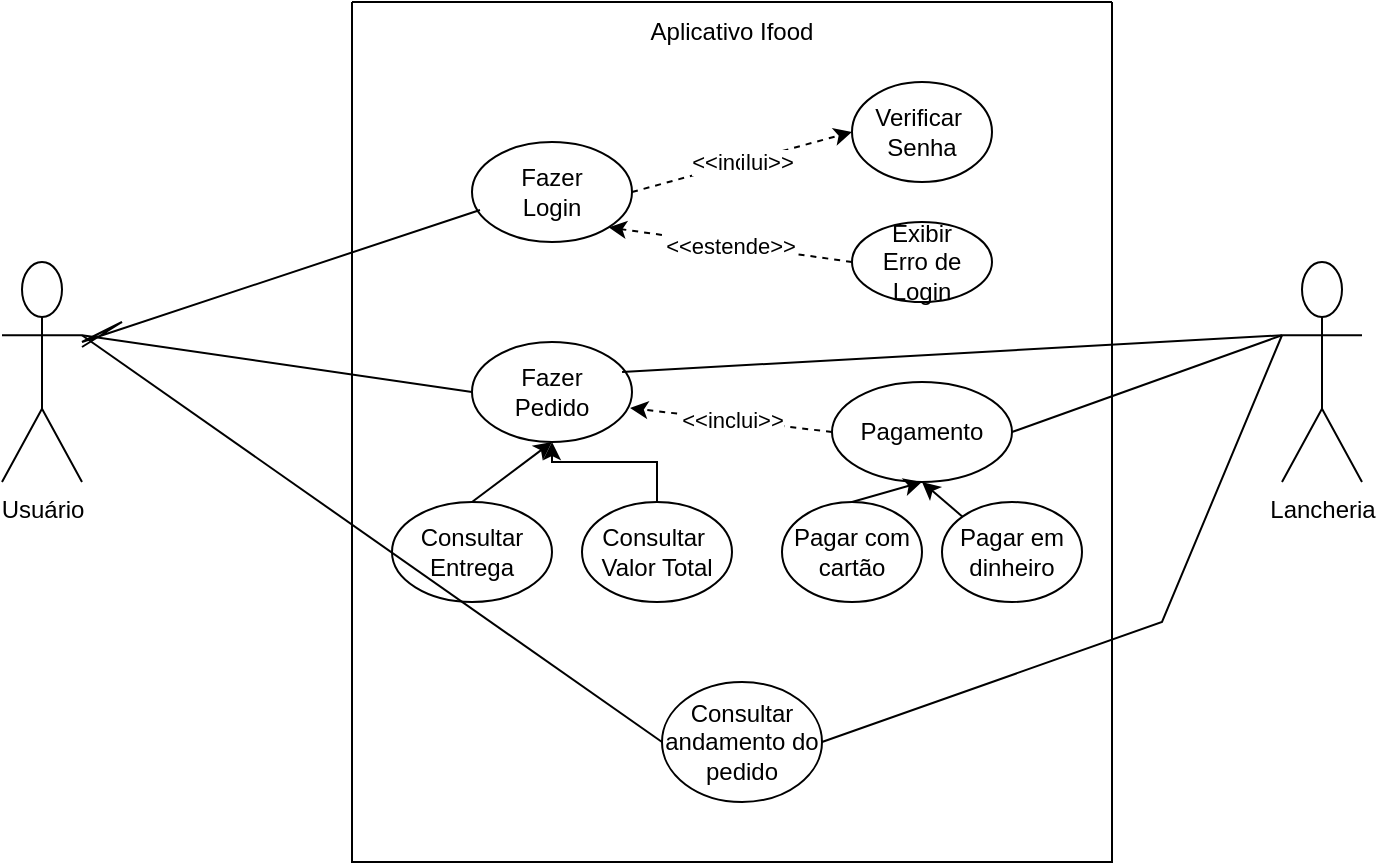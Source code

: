 <mxfile version="17.5.1" type="github">
  <diagram id="yWTKAKAvEaxL5TAW06oX" name="Page-1">
    <mxGraphModel dx="862" dy="482" grid="1" gridSize="10" guides="1" tooltips="1" connect="1" arrows="1" fold="1" page="1" pageScale="1" pageWidth="850" pageHeight="1100" math="0" shadow="0">
      <root>
        <mxCell id="0" />
        <mxCell id="1" parent="0" />
        <mxCell id="qwXO7kdG3Nv8Nacqzg9t-1" value="" style="swimlane;startSize=0;" vertex="1" parent="1">
          <mxGeometry x="235" y="40" width="380" height="430" as="geometry" />
        </mxCell>
        <mxCell id="qwXO7kdG3Nv8Nacqzg9t-4" value="Fazer&lt;br&gt;Login" style="ellipse;whiteSpace=wrap;html=1;" vertex="1" parent="qwXO7kdG3Nv8Nacqzg9t-1">
          <mxGeometry x="60" y="70" width="80" height="50" as="geometry" />
        </mxCell>
        <mxCell id="qwXO7kdG3Nv8Nacqzg9t-6" value="Verificar&amp;nbsp;&lt;br&gt;Senha" style="ellipse;whiteSpace=wrap;html=1;" vertex="1" parent="qwXO7kdG3Nv8Nacqzg9t-1">
          <mxGeometry x="250" y="40" width="70" height="50" as="geometry" />
        </mxCell>
        <mxCell id="qwXO7kdG3Nv8Nacqzg9t-7" value="Exibir&lt;br&gt;Erro de Login" style="ellipse;whiteSpace=wrap;html=1;" vertex="1" parent="qwXO7kdG3Nv8Nacqzg9t-1">
          <mxGeometry x="250" y="110" width="70" height="40" as="geometry" />
        </mxCell>
        <mxCell id="qwXO7kdG3Nv8Nacqzg9t-8" value="Aplicativo Ifood" style="text;html=1;strokeColor=none;fillColor=none;align=center;verticalAlign=middle;whiteSpace=wrap;rounded=0;" vertex="1" parent="qwXO7kdG3Nv8Nacqzg9t-1">
          <mxGeometry x="145" width="90" height="30" as="geometry" />
        </mxCell>
        <mxCell id="qwXO7kdG3Nv8Nacqzg9t-9" value="Fazer&lt;br&gt;Pedido" style="ellipse;whiteSpace=wrap;html=1;" vertex="1" parent="qwXO7kdG3Nv8Nacqzg9t-1">
          <mxGeometry x="60" y="170" width="80" height="50" as="geometry" />
        </mxCell>
        <mxCell id="qwXO7kdG3Nv8Nacqzg9t-10" value="Consultar&lt;br&gt;Entrega" style="ellipse;whiteSpace=wrap;html=1;" vertex="1" parent="qwXO7kdG3Nv8Nacqzg9t-1">
          <mxGeometry x="20" y="250" width="80" height="50" as="geometry" />
        </mxCell>
        <mxCell id="qwXO7kdG3Nv8Nacqzg9t-33" value="" style="edgeStyle=orthogonalEdgeStyle;rounded=0;orthogonalLoop=1;jettySize=auto;html=1;startArrow=none;startFill=0;" edge="1" parent="qwXO7kdG3Nv8Nacqzg9t-1" source="qwXO7kdG3Nv8Nacqzg9t-11" target="qwXO7kdG3Nv8Nacqzg9t-9">
          <mxGeometry relative="1" as="geometry" />
        </mxCell>
        <mxCell id="qwXO7kdG3Nv8Nacqzg9t-11" value="Consultar&amp;nbsp;&lt;br&gt;Valor Total" style="ellipse;whiteSpace=wrap;html=1;" vertex="1" parent="qwXO7kdG3Nv8Nacqzg9t-1">
          <mxGeometry x="115" y="250" width="75" height="50" as="geometry" />
        </mxCell>
        <mxCell id="qwXO7kdG3Nv8Nacqzg9t-12" value="Pagamento" style="ellipse;whiteSpace=wrap;html=1;" vertex="1" parent="qwXO7kdG3Nv8Nacqzg9t-1">
          <mxGeometry x="240" y="190" width="90" height="50" as="geometry" />
        </mxCell>
        <mxCell id="qwXO7kdG3Nv8Nacqzg9t-13" value="Pagar com&lt;br&gt;cartão" style="ellipse;whiteSpace=wrap;html=1;" vertex="1" parent="qwXO7kdG3Nv8Nacqzg9t-1">
          <mxGeometry x="215" y="250" width="70" height="50" as="geometry" />
        </mxCell>
        <mxCell id="qwXO7kdG3Nv8Nacqzg9t-14" value="Pagar em&lt;br&gt;dinheiro" style="ellipse;whiteSpace=wrap;html=1;" vertex="1" parent="qwXO7kdG3Nv8Nacqzg9t-1">
          <mxGeometry x="295" y="250" width="70" height="50" as="geometry" />
        </mxCell>
        <mxCell id="qwXO7kdG3Nv8Nacqzg9t-15" value="Consultar&lt;br&gt;andamento do&lt;br&gt;pedido" style="ellipse;whiteSpace=wrap;html=1;" vertex="1" parent="qwXO7kdG3Nv8Nacqzg9t-1">
          <mxGeometry x="155" y="340" width="80" height="60" as="geometry" />
        </mxCell>
        <mxCell id="qwXO7kdG3Nv8Nacqzg9t-25" value="&amp;lt;&amp;lt;inclui&amp;gt;&amp;gt;" style="endArrow=classic;html=1;rounded=0;dashed=1;entryX=0;entryY=0.5;entryDx=0;entryDy=0;exitX=1;exitY=0.5;exitDx=0;exitDy=0;" edge="1" parent="qwXO7kdG3Nv8Nacqzg9t-1" source="qwXO7kdG3Nv8Nacqzg9t-4" target="qwXO7kdG3Nv8Nacqzg9t-6">
          <mxGeometry relative="1" as="geometry">
            <mxPoint x="135" y="190" as="sourcePoint" />
            <mxPoint x="235" y="190" as="targetPoint" />
            <Array as="points" />
          </mxGeometry>
        </mxCell>
        <mxCell id="qwXO7kdG3Nv8Nacqzg9t-26" value="i" style="edgeLabel;resizable=0;html=1;align=center;verticalAlign=middle;" connectable="0" vertex="1" parent="qwXO7kdG3Nv8Nacqzg9t-25">
          <mxGeometry relative="1" as="geometry" />
        </mxCell>
        <mxCell id="qwXO7kdG3Nv8Nacqzg9t-27" value="" style="endArrow=classic;html=1;rounded=0;dashed=1;entryX=1;entryY=1;entryDx=0;entryDy=0;exitX=0;exitY=0.5;exitDx=0;exitDy=0;" edge="1" parent="qwXO7kdG3Nv8Nacqzg9t-1" source="qwXO7kdG3Nv8Nacqzg9t-7" target="qwXO7kdG3Nv8Nacqzg9t-4">
          <mxGeometry relative="1" as="geometry">
            <mxPoint x="135" y="190" as="sourcePoint" />
            <mxPoint x="235" y="190" as="targetPoint" />
          </mxGeometry>
        </mxCell>
        <mxCell id="qwXO7kdG3Nv8Nacqzg9t-28" value="&amp;lt;&amp;lt;estende&amp;gt;&amp;gt;" style="edgeLabel;resizable=0;html=1;align=center;verticalAlign=middle;" connectable="0" vertex="1" parent="qwXO7kdG3Nv8Nacqzg9t-27">
          <mxGeometry relative="1" as="geometry" />
        </mxCell>
        <mxCell id="qwXO7kdG3Nv8Nacqzg9t-31" value="" style="endArrow=classic;html=1;rounded=0;exitX=0.5;exitY=0;exitDx=0;exitDy=0;entryX=0.5;entryY=1;entryDx=0;entryDy=0;" edge="1" parent="qwXO7kdG3Nv8Nacqzg9t-1" source="qwXO7kdG3Nv8Nacqzg9t-10" target="qwXO7kdG3Nv8Nacqzg9t-9">
          <mxGeometry width="50" height="50" relative="1" as="geometry">
            <mxPoint x="165" y="220" as="sourcePoint" />
            <mxPoint x="215" y="170" as="targetPoint" />
          </mxGeometry>
        </mxCell>
        <mxCell id="qwXO7kdG3Nv8Nacqzg9t-34" value="" style="endArrow=classic;html=1;rounded=0;entryX=0.988;entryY=0.66;entryDx=0;entryDy=0;entryPerimeter=0;exitX=0;exitY=0.5;exitDx=0;exitDy=0;dashed=1;" edge="1" parent="qwXO7kdG3Nv8Nacqzg9t-1" source="qwXO7kdG3Nv8Nacqzg9t-12" target="qwXO7kdG3Nv8Nacqzg9t-9">
          <mxGeometry relative="1" as="geometry">
            <mxPoint x="135" y="190" as="sourcePoint" />
            <mxPoint x="235" y="190" as="targetPoint" />
          </mxGeometry>
        </mxCell>
        <mxCell id="qwXO7kdG3Nv8Nacqzg9t-35" value="&amp;lt;&amp;lt;inclui&amp;gt;&amp;gt;" style="edgeLabel;resizable=0;html=1;align=center;verticalAlign=middle;" connectable="0" vertex="1" parent="qwXO7kdG3Nv8Nacqzg9t-34">
          <mxGeometry relative="1" as="geometry" />
        </mxCell>
        <mxCell id="qwXO7kdG3Nv8Nacqzg9t-36" value="" style="endArrow=classic;html=1;rounded=0;exitX=0.5;exitY=0;exitDx=0;exitDy=0;" edge="1" parent="qwXO7kdG3Nv8Nacqzg9t-1" source="qwXO7kdG3Nv8Nacqzg9t-13">
          <mxGeometry width="50" height="50" relative="1" as="geometry">
            <mxPoint x="165" y="220" as="sourcePoint" />
            <mxPoint x="285" y="240" as="targetPoint" />
          </mxGeometry>
        </mxCell>
        <mxCell id="qwXO7kdG3Nv8Nacqzg9t-2" value="Usuário" style="shape=umlActor;verticalLabelPosition=bottom;verticalAlign=top;html=1;outlineConnect=0;" vertex="1" parent="1">
          <mxGeometry x="60" y="170" width="40" height="110" as="geometry" />
        </mxCell>
        <mxCell id="qwXO7kdG3Nv8Nacqzg9t-3" value="Lancheria" style="shape=umlActor;verticalLabelPosition=bottom;verticalAlign=top;html=1;outlineConnect=0;" vertex="1" parent="1">
          <mxGeometry x="700" y="170" width="40" height="110" as="geometry" />
        </mxCell>
        <mxCell id="qwXO7kdG3Nv8Nacqzg9t-17" value="" style="endArrow=none;html=1;rounded=0;entryX=0.05;entryY=0.68;entryDx=0;entryDy=0;entryPerimeter=0;" edge="1" parent="1" source="qwXO7kdG3Nv8Nacqzg9t-2" target="qwXO7kdG3Nv8Nacqzg9t-4">
          <mxGeometry width="50" height="50" relative="1" as="geometry">
            <mxPoint x="110" y="210" as="sourcePoint" />
            <mxPoint x="130" y="210" as="targetPoint" />
            <Array as="points">
              <mxPoint x="120" y="200" />
              <mxPoint x="100" y="210" />
            </Array>
          </mxGeometry>
        </mxCell>
        <mxCell id="qwXO7kdG3Nv8Nacqzg9t-30" value="" style="endArrow=none;html=1;rounded=0;entryX=1;entryY=0.333;entryDx=0;entryDy=0;entryPerimeter=0;exitX=0;exitY=0.5;exitDx=0;exitDy=0;" edge="1" parent="1" source="qwXO7kdG3Nv8Nacqzg9t-9" target="qwXO7kdG3Nv8Nacqzg9t-2">
          <mxGeometry width="50" height="50" relative="1" as="geometry">
            <mxPoint x="400" y="260" as="sourcePoint" />
            <mxPoint x="450" y="210" as="targetPoint" />
          </mxGeometry>
        </mxCell>
        <mxCell id="qwXO7kdG3Nv8Nacqzg9t-37" value="" style="endArrow=classic;html=1;rounded=0;exitX=0;exitY=0;exitDx=0;exitDy=0;" edge="1" parent="1" source="qwXO7kdG3Nv8Nacqzg9t-14">
          <mxGeometry width="50" height="50" relative="1" as="geometry">
            <mxPoint x="495" y="300" as="sourcePoint" />
            <mxPoint x="520" y="280" as="targetPoint" />
          </mxGeometry>
        </mxCell>
        <mxCell id="qwXO7kdG3Nv8Nacqzg9t-38" value="" style="endArrow=none;html=1;rounded=0;entryX=1;entryY=0.333;entryDx=0;entryDy=0;entryPerimeter=0;exitX=0;exitY=0.5;exitDx=0;exitDy=0;" edge="1" parent="1" source="qwXO7kdG3Nv8Nacqzg9t-15" target="qwXO7kdG3Nv8Nacqzg9t-2">
          <mxGeometry width="50" height="50" relative="1" as="geometry">
            <mxPoint x="400" y="260" as="sourcePoint" />
            <mxPoint x="450" y="210" as="targetPoint" />
          </mxGeometry>
        </mxCell>
        <mxCell id="qwXO7kdG3Nv8Nacqzg9t-39" value="" style="endArrow=none;html=1;rounded=0;entryX=0;entryY=0.333;entryDx=0;entryDy=0;entryPerimeter=0;exitX=1;exitY=0.5;exitDx=0;exitDy=0;" edge="1" parent="1" source="qwXO7kdG3Nv8Nacqzg9t-15" target="qwXO7kdG3Nv8Nacqzg9t-3">
          <mxGeometry width="50" height="50" relative="1" as="geometry">
            <mxPoint x="400" y="260" as="sourcePoint" />
            <mxPoint x="450" y="210" as="targetPoint" />
            <Array as="points">
              <mxPoint x="640" y="350" />
            </Array>
          </mxGeometry>
        </mxCell>
        <mxCell id="qwXO7kdG3Nv8Nacqzg9t-40" value="" style="endArrow=none;html=1;rounded=0;entryX=0;entryY=0.333;entryDx=0;entryDy=0;entryPerimeter=0;exitX=0.938;exitY=0.3;exitDx=0;exitDy=0;exitPerimeter=0;" edge="1" parent="1" source="qwXO7kdG3Nv8Nacqzg9t-9" target="qwXO7kdG3Nv8Nacqzg9t-3">
          <mxGeometry width="50" height="50" relative="1" as="geometry">
            <mxPoint x="400" y="260" as="sourcePoint" />
            <mxPoint x="450" y="210" as="targetPoint" />
          </mxGeometry>
        </mxCell>
        <mxCell id="qwXO7kdG3Nv8Nacqzg9t-41" value="" style="endArrow=none;html=1;rounded=0;entryX=0;entryY=0.333;entryDx=0;entryDy=0;entryPerimeter=0;exitX=1;exitY=0.5;exitDx=0;exitDy=0;" edge="1" parent="1" source="qwXO7kdG3Nv8Nacqzg9t-12" target="qwXO7kdG3Nv8Nacqzg9t-3">
          <mxGeometry width="50" height="50" relative="1" as="geometry">
            <mxPoint x="400" y="260" as="sourcePoint" />
            <mxPoint x="450" y="210" as="targetPoint" />
          </mxGeometry>
        </mxCell>
      </root>
    </mxGraphModel>
  </diagram>
</mxfile>
